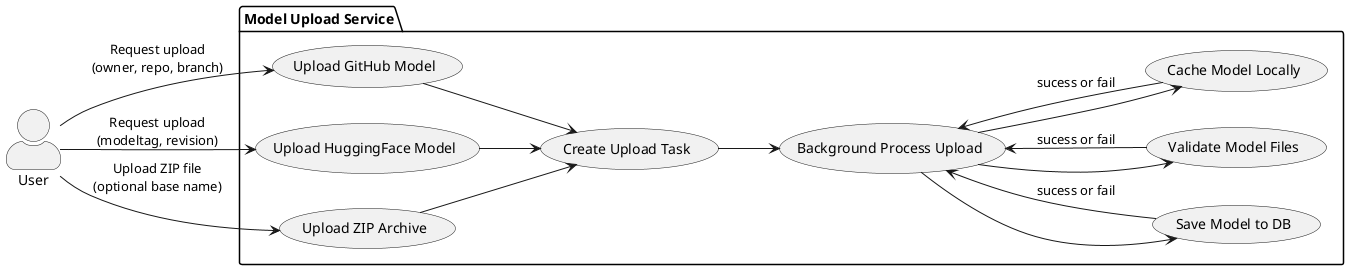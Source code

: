 @startuml use-cases-uploads
left to right direction
skinparam actorStyle awesome

actor User

package "Model Upload Service" {
    usecase Github as "Upload GitHub Model"
    usecase HF as "Upload HuggingFace Model"
    usecase Zip as "Upload ZIP Archive"

    usecase CreateTask as "Create Upload Task"
    usecase BGProcess as "Background Process Upload"
    usecase SaveDB as "Save Model to DB"
    usecase ValidateFiles as "Validate Model Files"
    usecase CacheModel as "Cache Model Locally"
}

User --> Github : Request upload\n(owner, repo, branch)
User --> HF : Request upload\n(modeltag, revision)
User --> Zip : Upload ZIP file\n(optional base name)

Github --> CreateTask
HF --> CreateTask
Zip --> CreateTask

CreateTask --> BGProcess

BGProcess --> ValidateFiles
BGProcess --> CacheModel
BGProcess --> SaveDB

ValidateFiles --> BGProcess : sucess or fail
CacheModel --> BGProcess : sucess or fail
SaveDB --> BGProcess : sucess or fail

@enduml
